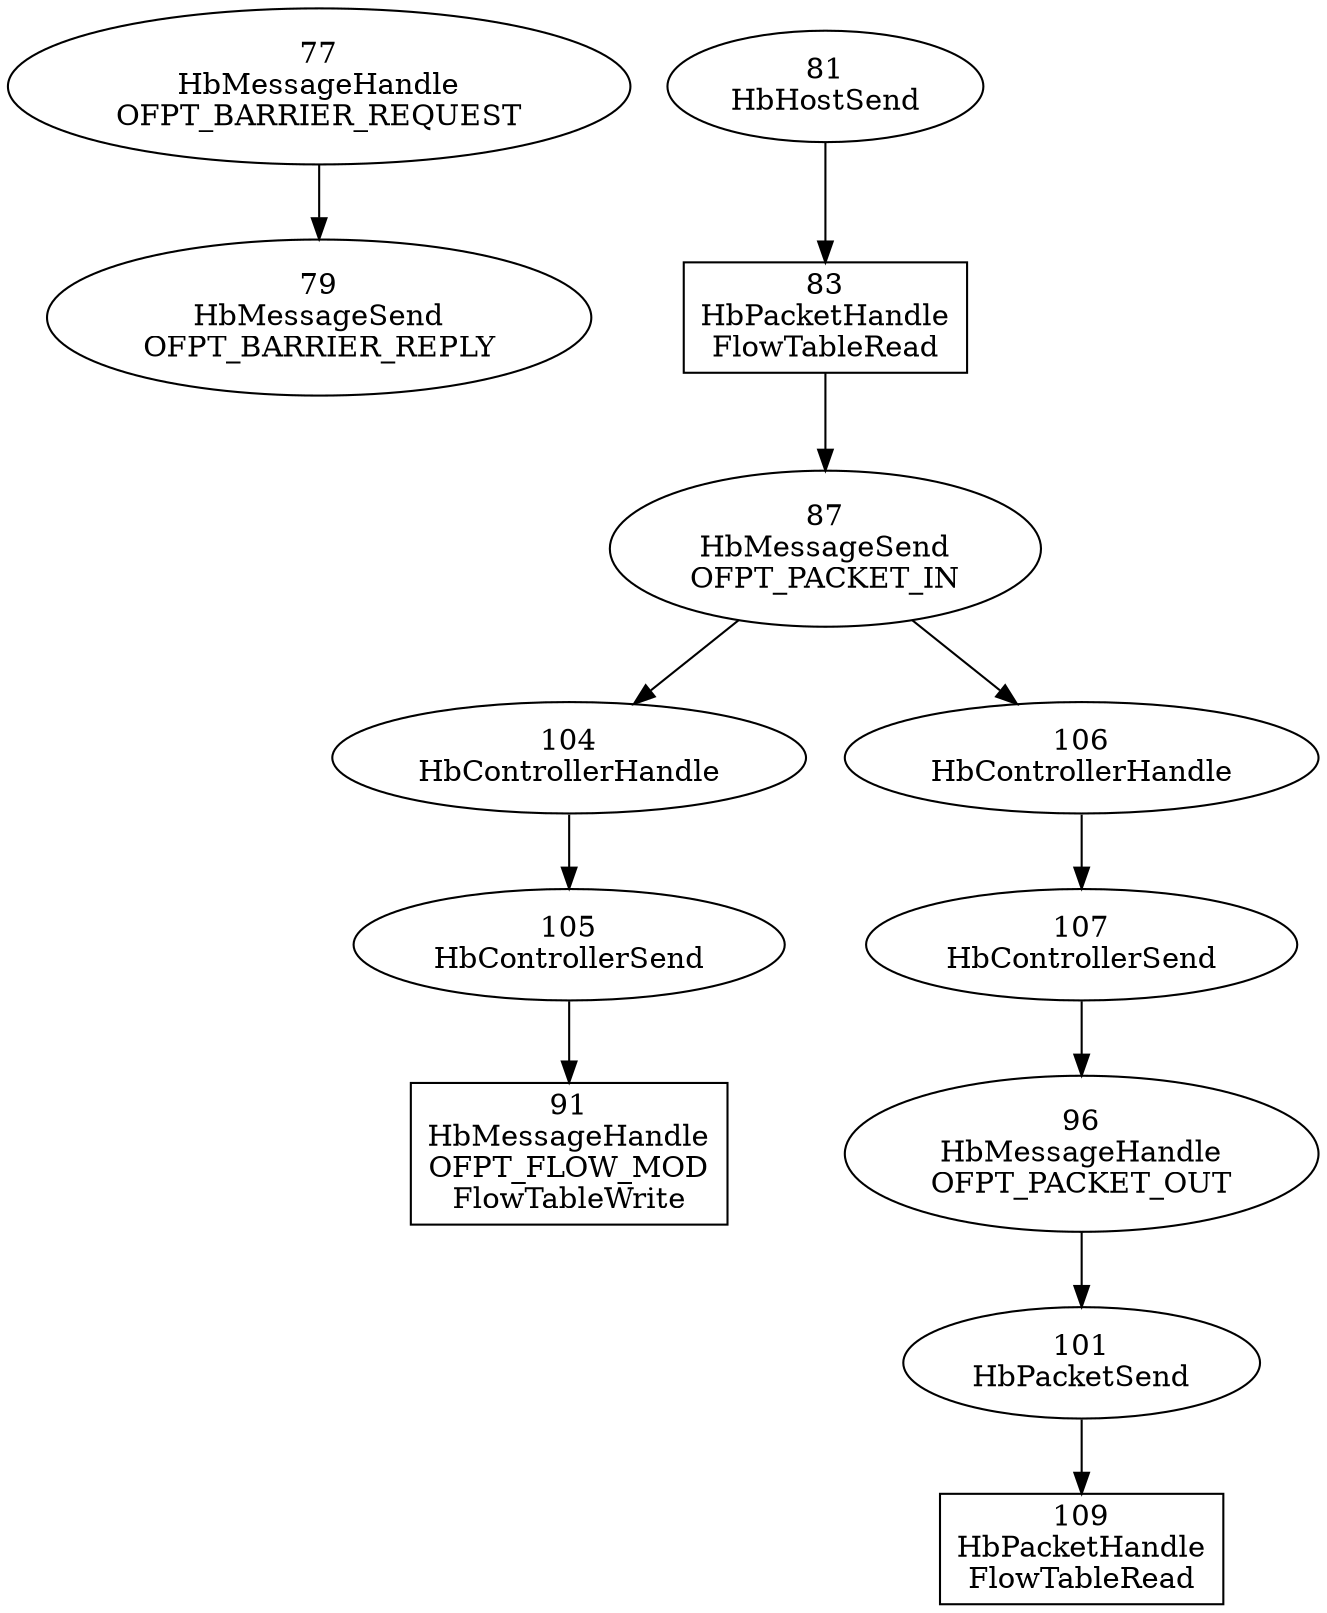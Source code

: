 digraph G {
77 [label="77\nHbMessageHandle\nOFPT_BARRIER_REQUEST\n"] ;
79 [label="79\nHbMessageSend\nOFPT_BARRIER_REPLY\n"] ;
81 [label="81\nHbHostSend\n"];
83 [label="83\nHbPacketHandle\nFlowTableRead"][shape=box];
87 [label="87\nHbMessageSend\nOFPT_PACKET_IN\n"] ;
91 [label="91\nHbMessageHandle\nOFPT_FLOW_MOD\nFlowTableWrite"] [shape=box];
96 [label="96\nHbMessageHandle\nOFPT_PACKET_OUT\n"] ;
101 [label="101\nHbPacketSend\n"];
104 [label="104\nHbControllerHandle\n"];
105 [label="105\nHbControllerSend\n"];
106 [label="106\nHbControllerHandle\n"];
107 [label="107\nHbControllerSend\n"];
109 [label="109\nHbPacketHandle\nFlowTableRead"][shape=box];
    105 -> 91;
    81 -> 83;
    101 -> 109;
    106 -> 107;
    107 -> 96;
    96 -> 101;
    104 -> 105;
    87 -> 104;
    83 -> 87;
    87 -> 106;
    77 -> 79;
}
